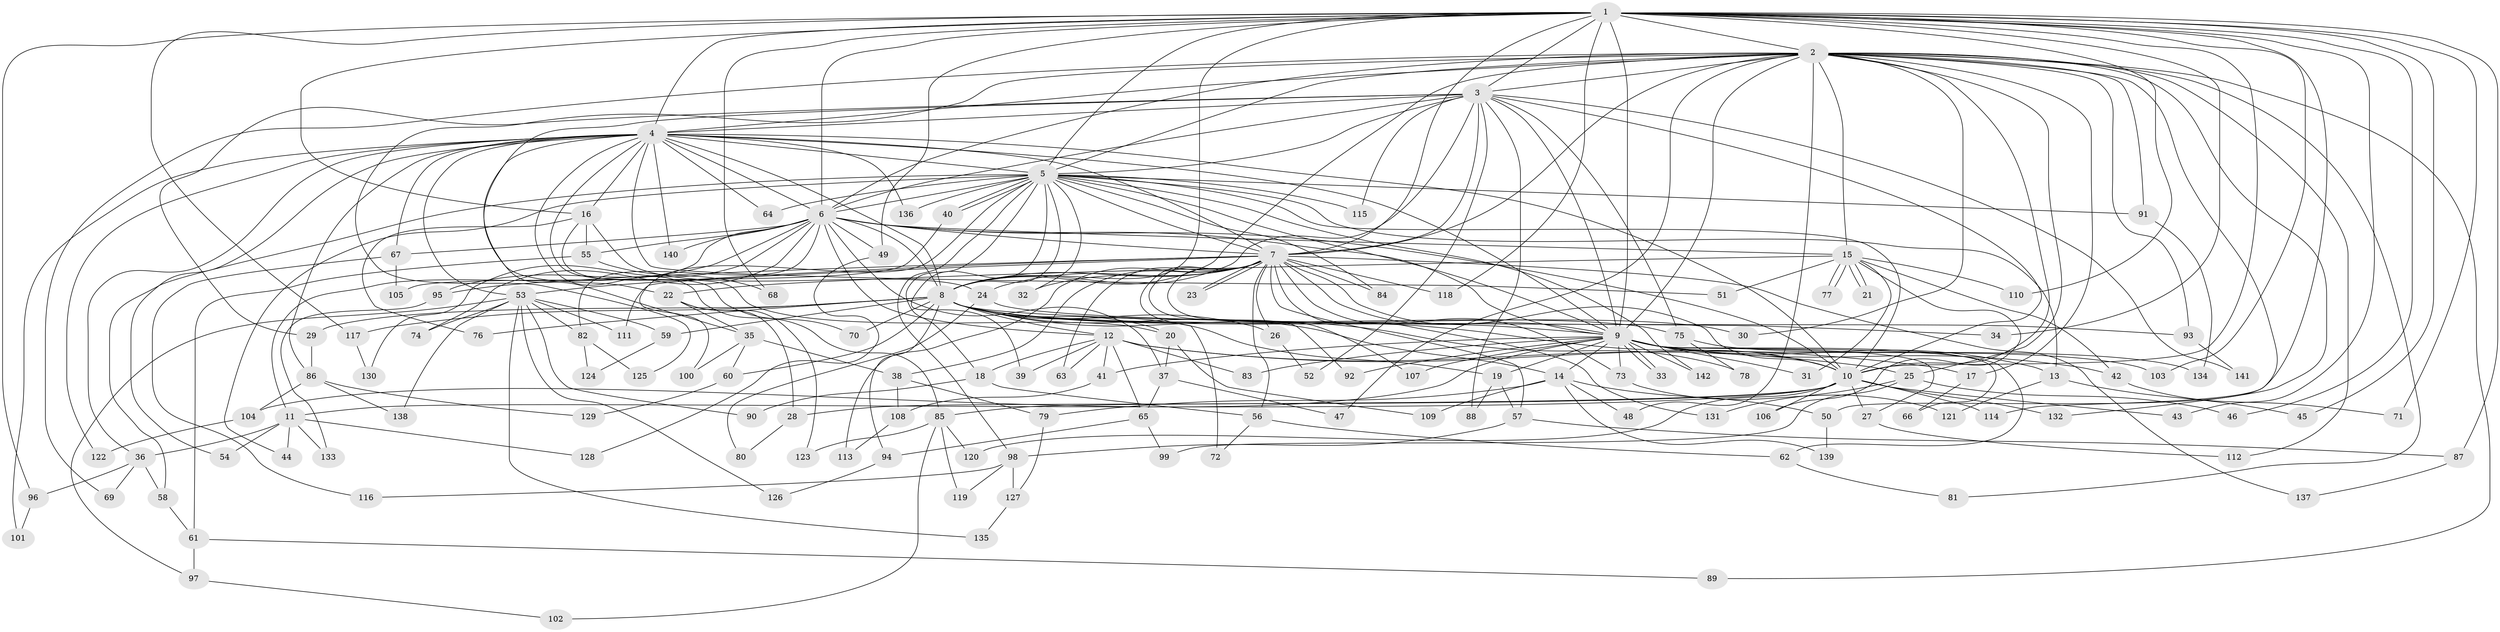 // coarse degree distribution, {23: 0.018018018018018018, 17: 0.018018018018018018, 27: 0.009009009009009009, 25: 0.018018018018018018, 20: 0.009009009009009009, 28: 0.009009009009009009, 24: 0.009009009009009009, 10: 0.018018018018018018, 4: 0.10810810810810811, 7: 0.009009009009009009, 15: 0.009009009009009009, 8: 0.009009009009009009, 3: 0.2072072072072072, 2: 0.4954954954954955, 5: 0.02702702702702703, 11: 0.009009009009009009, 6: 0.018018018018018018}
// Generated by graph-tools (version 1.1) at 2025/41/03/06/25 10:41:32]
// undirected, 142 vertices, 309 edges
graph export_dot {
graph [start="1"]
  node [color=gray90,style=filled];
  1;
  2;
  3;
  4;
  5;
  6;
  7;
  8;
  9;
  10;
  11;
  12;
  13;
  14;
  15;
  16;
  17;
  18;
  19;
  20;
  21;
  22;
  23;
  24;
  25;
  26;
  27;
  28;
  29;
  30;
  31;
  32;
  33;
  34;
  35;
  36;
  37;
  38;
  39;
  40;
  41;
  42;
  43;
  44;
  45;
  46;
  47;
  48;
  49;
  50;
  51;
  52;
  53;
  54;
  55;
  56;
  57;
  58;
  59;
  60;
  61;
  62;
  63;
  64;
  65;
  66;
  67;
  68;
  69;
  70;
  71;
  72;
  73;
  74;
  75;
  76;
  77;
  78;
  79;
  80;
  81;
  82;
  83;
  84;
  85;
  86;
  87;
  88;
  89;
  90;
  91;
  92;
  93;
  94;
  95;
  96;
  97;
  98;
  99;
  100;
  101;
  102;
  103;
  104;
  105;
  106;
  107;
  108;
  109;
  110;
  111;
  112;
  113;
  114;
  115;
  116;
  117;
  118;
  119;
  120;
  121;
  122;
  123;
  124;
  125;
  126;
  127;
  128;
  129;
  130;
  131;
  132;
  133;
  134;
  135;
  136;
  137;
  138;
  139;
  140;
  141;
  142;
  1 -- 2;
  1 -- 3;
  1 -- 4;
  1 -- 5;
  1 -- 6;
  1 -- 7;
  1 -- 8;
  1 -- 9;
  1 -- 10;
  1 -- 16;
  1 -- 34;
  1 -- 43;
  1 -- 45;
  1 -- 46;
  1 -- 49;
  1 -- 50;
  1 -- 68;
  1 -- 71;
  1 -- 87;
  1 -- 96;
  1 -- 103;
  1 -- 110;
  1 -- 117;
  1 -- 118;
  2 -- 3;
  2 -- 4;
  2 -- 5;
  2 -- 6;
  2 -- 7;
  2 -- 8;
  2 -- 9;
  2 -- 10;
  2 -- 15;
  2 -- 17;
  2 -- 25;
  2 -- 30;
  2 -- 47;
  2 -- 48;
  2 -- 69;
  2 -- 81;
  2 -- 89;
  2 -- 91;
  2 -- 93;
  2 -- 112;
  2 -- 114;
  2 -- 125;
  2 -- 132;
  3 -- 4;
  3 -- 5;
  3 -- 6;
  3 -- 7;
  3 -- 8;
  3 -- 9;
  3 -- 10;
  3 -- 22;
  3 -- 29;
  3 -- 52;
  3 -- 75;
  3 -- 88;
  3 -- 115;
  3 -- 141;
  4 -- 5;
  4 -- 6;
  4 -- 7;
  4 -- 8;
  4 -- 9;
  4 -- 10;
  4 -- 16;
  4 -- 35;
  4 -- 36;
  4 -- 51;
  4 -- 53;
  4 -- 54;
  4 -- 64;
  4 -- 67;
  4 -- 70;
  4 -- 85;
  4 -- 86;
  4 -- 101;
  4 -- 122;
  4 -- 136;
  4 -- 140;
  5 -- 6;
  5 -- 7;
  5 -- 8;
  5 -- 9;
  5 -- 10;
  5 -- 13;
  5 -- 18;
  5 -- 32;
  5 -- 39;
  5 -- 40;
  5 -- 40;
  5 -- 44;
  5 -- 58;
  5 -- 64;
  5 -- 84;
  5 -- 91;
  5 -- 98;
  5 -- 100;
  5 -- 115;
  5 -- 136;
  5 -- 142;
  6 -- 7;
  6 -- 8;
  6 -- 9;
  6 -- 10;
  6 -- 11;
  6 -- 12;
  6 -- 15;
  6 -- 37;
  6 -- 49;
  6 -- 55;
  6 -- 67;
  6 -- 74;
  6 -- 82;
  6 -- 95;
  6 -- 130;
  6 -- 140;
  7 -- 8;
  7 -- 9;
  7 -- 10;
  7 -- 23;
  7 -- 23;
  7 -- 24;
  7 -- 26;
  7 -- 32;
  7 -- 38;
  7 -- 53;
  7 -- 56;
  7 -- 57;
  7 -- 63;
  7 -- 72;
  7 -- 73;
  7 -- 84;
  7 -- 92;
  7 -- 95;
  7 -- 107;
  7 -- 111;
  7 -- 113;
  7 -- 118;
  7 -- 131;
  7 -- 137;
  8 -- 9;
  8 -- 10;
  8 -- 12;
  8 -- 14;
  8 -- 19;
  8 -- 20;
  8 -- 26;
  8 -- 29;
  8 -- 30;
  8 -- 34;
  8 -- 59;
  8 -- 60;
  8 -- 70;
  8 -- 75;
  8 -- 76;
  8 -- 78;
  8 -- 94;
  8 -- 117;
  9 -- 10;
  9 -- 13;
  9 -- 14;
  9 -- 19;
  9 -- 27;
  9 -- 31;
  9 -- 33;
  9 -- 33;
  9 -- 41;
  9 -- 42;
  9 -- 62;
  9 -- 66;
  9 -- 73;
  9 -- 83;
  9 -- 92;
  9 -- 103;
  9 -- 104;
  9 -- 107;
  9 -- 142;
  10 -- 11;
  10 -- 27;
  10 -- 28;
  10 -- 43;
  10 -- 85;
  10 -- 106;
  10 -- 114;
  10 -- 120;
  10 -- 132;
  11 -- 36;
  11 -- 44;
  11 -- 54;
  11 -- 128;
  11 -- 133;
  12 -- 17;
  12 -- 18;
  12 -- 25;
  12 -- 39;
  12 -- 41;
  12 -- 63;
  12 -- 65;
  12 -- 83;
  13 -- 45;
  13 -- 121;
  14 -- 48;
  14 -- 50;
  14 -- 79;
  14 -- 109;
  14 -- 139;
  15 -- 21;
  15 -- 21;
  15 -- 22;
  15 -- 31;
  15 -- 42;
  15 -- 51;
  15 -- 77;
  15 -- 77;
  15 -- 106;
  15 -- 110;
  16 -- 20;
  16 -- 24;
  16 -- 55;
  16 -- 76;
  17 -- 66;
  18 -- 56;
  18 -- 90;
  19 -- 57;
  19 -- 88;
  20 -- 37;
  20 -- 109;
  22 -- 28;
  22 -- 35;
  22 -- 123;
  24 -- 80;
  24 -- 93;
  25 -- 46;
  25 -- 99;
  25 -- 131;
  26 -- 52;
  27 -- 112;
  28 -- 80;
  29 -- 86;
  35 -- 38;
  35 -- 60;
  35 -- 100;
  36 -- 58;
  36 -- 69;
  36 -- 96;
  37 -- 47;
  37 -- 65;
  38 -- 79;
  38 -- 108;
  40 -- 105;
  41 -- 108;
  42 -- 71;
  49 -- 128;
  50 -- 139;
  53 -- 59;
  53 -- 74;
  53 -- 82;
  53 -- 90;
  53 -- 97;
  53 -- 111;
  53 -- 126;
  53 -- 135;
  53 -- 138;
  55 -- 61;
  55 -- 68;
  56 -- 62;
  56 -- 72;
  57 -- 87;
  57 -- 98;
  58 -- 61;
  59 -- 124;
  60 -- 129;
  61 -- 89;
  61 -- 97;
  62 -- 81;
  65 -- 94;
  65 -- 99;
  67 -- 105;
  67 -- 116;
  73 -- 121;
  75 -- 78;
  75 -- 134;
  79 -- 127;
  82 -- 124;
  82 -- 125;
  85 -- 102;
  85 -- 119;
  85 -- 120;
  85 -- 123;
  86 -- 104;
  86 -- 129;
  86 -- 138;
  87 -- 137;
  91 -- 134;
  93 -- 141;
  94 -- 126;
  95 -- 133;
  96 -- 101;
  97 -- 102;
  98 -- 116;
  98 -- 119;
  98 -- 127;
  104 -- 122;
  108 -- 113;
  117 -- 130;
  127 -- 135;
}
